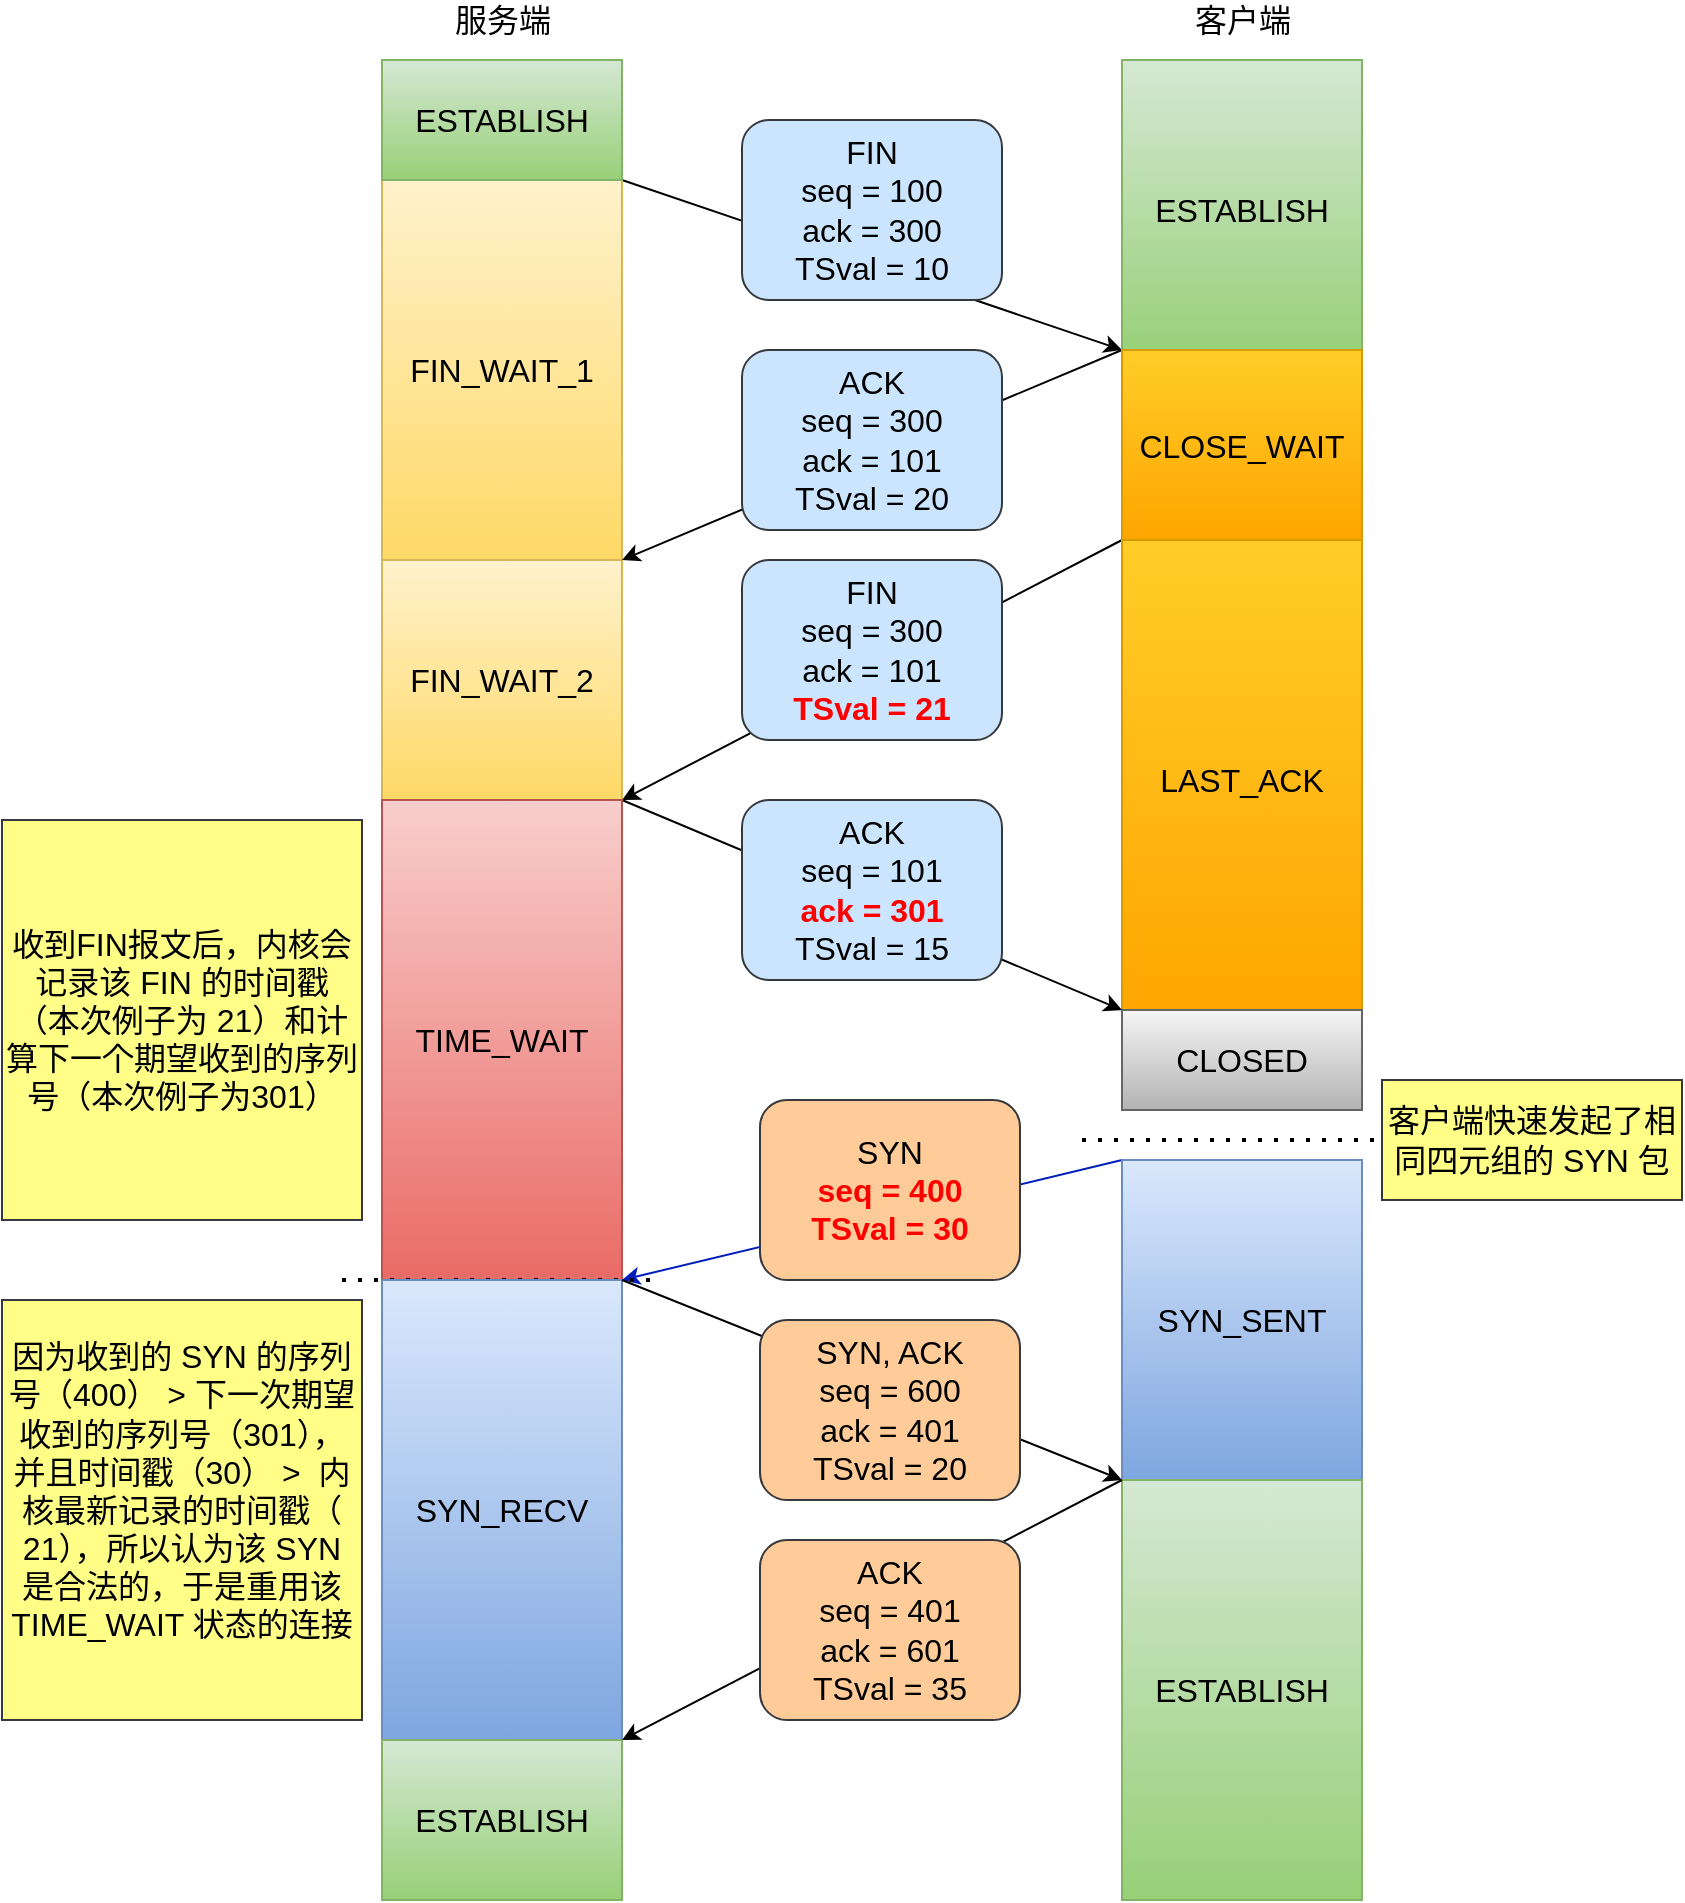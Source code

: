 <mxfile version="16.6.4" type="github">
  <diagram id="e69INXqZ6_CNVz-1TCj4" name="Page-1">
    <mxGraphModel dx="1773" dy="738" grid="1" gridSize="10" guides="1" tooltips="1" connect="1" arrows="1" fold="1" page="1" pageScale="1" pageWidth="827" pageHeight="1169" math="0" shadow="0">
      <root>
        <mxCell id="0" />
        <mxCell id="1" parent="0" />
        <mxCell id="cKJ2JlyV3HGCggCcHq7X-1" value="" style="rounded=0;orthogonalLoop=1;jettySize=auto;html=1;entryX=0;entryY=0;entryDx=0;entryDy=0;exitX=1;exitY=1;exitDx=0;exitDy=0;fontSize=16;" edge="1" parent="1" source="cKJ2JlyV3HGCggCcHq7X-5" target="cKJ2JlyV3HGCggCcHq7X-8">
          <mxGeometry relative="1" as="geometry" />
        </mxCell>
        <mxCell id="cKJ2JlyV3HGCggCcHq7X-2" value="&lt;span style=&quot;font-size: 16px;&quot;&gt;FIN_WAIT_1&lt;/span&gt;" style="rounded=0;whiteSpace=wrap;html=1;fontSize=16;fillColor=#fff2cc;gradientColor=#ffd966;strokeColor=#d6b656;" vertex="1" parent="1">
          <mxGeometry x="160" y="180" width="120" height="190" as="geometry" />
        </mxCell>
        <mxCell id="cKJ2JlyV3HGCggCcHq7X-3" value="&lt;span style=&quot;font-size: 16px;&quot;&gt;FIN_WAIT_2&lt;/span&gt;" style="rounded=0;whiteSpace=wrap;html=1;fontSize=16;fillColor=#fff2cc;gradientColor=#ffd966;strokeColor=#d6b656;" vertex="1" parent="1">
          <mxGeometry x="160" y="370" width="120" height="120" as="geometry" />
        </mxCell>
        <mxCell id="cKJ2JlyV3HGCggCcHq7X-4" value="ESTABLISH" style="rounded=0;whiteSpace=wrap;html=1;fontSize=16;fillColor=#d5e8d4;gradientColor=#97d077;strokeColor=#82b366;" vertex="1" parent="1">
          <mxGeometry x="530" y="120" width="120" height="150" as="geometry" />
        </mxCell>
        <mxCell id="cKJ2JlyV3HGCggCcHq7X-5" value="ESTABLISH" style="rounded=0;whiteSpace=wrap;html=1;fontSize=16;fillColor=#d5e8d4;strokeColor=#82b366;gradientColor=#97d077;" vertex="1" parent="1">
          <mxGeometry x="160" y="120" width="120" height="60" as="geometry" />
        </mxCell>
        <mxCell id="cKJ2JlyV3HGCggCcHq7X-6" value="" style="edgeStyle=none;rounded=0;orthogonalLoop=1;jettySize=auto;html=1;entryX=1;entryY=0;entryDx=0;entryDy=0;exitX=0;exitY=0;exitDx=0;exitDy=0;fontSize=16;" edge="1" parent="1" source="cKJ2JlyV3HGCggCcHq7X-8" target="cKJ2JlyV3HGCggCcHq7X-3">
          <mxGeometry relative="1" as="geometry" />
        </mxCell>
        <mxCell id="cKJ2JlyV3HGCggCcHq7X-7" value="FIN" style="edgeStyle=none;rounded=0;orthogonalLoop=1;jettySize=auto;html=1;entryX=1;entryY=1;entryDx=0;entryDy=0;exitX=0;exitY=1;exitDx=0;exitDy=0;fontSize=16;" edge="1" parent="1" source="cKJ2JlyV3HGCggCcHq7X-8" target="cKJ2JlyV3HGCggCcHq7X-3">
          <mxGeometry relative="1" as="geometry" />
        </mxCell>
        <mxCell id="cKJ2JlyV3HGCggCcHq7X-8" value="CLOSE_WAIT" style="rounded=0;whiteSpace=wrap;html=1;fontSize=16;fillColor=#ffcd28;gradientColor=#ffa500;strokeColor=#d79b00;" vertex="1" parent="1">
          <mxGeometry x="530" y="265" width="120" height="95" as="geometry" />
        </mxCell>
        <mxCell id="cKJ2JlyV3HGCggCcHq7X-9" value="LAST_ACK" style="rounded=0;whiteSpace=wrap;html=1;fontSize=16;fillColor=#ffcd28;gradientColor=#ffa500;strokeColor=#d79b00;" vertex="1" parent="1">
          <mxGeometry x="530" y="360" width="120" height="240" as="geometry" />
        </mxCell>
        <mxCell id="cKJ2JlyV3HGCggCcHq7X-10" value="CLOSED" style="rounded=0;whiteSpace=wrap;html=1;fontSize=16;fillColor=#f5f5f5;gradientColor=#b3b3b3;strokeColor=#666666;" vertex="1" parent="1">
          <mxGeometry x="530" y="595" width="120" height="50" as="geometry" />
        </mxCell>
        <mxCell id="cKJ2JlyV3HGCggCcHq7X-11" value="" style="edgeStyle=none;rounded=0;orthogonalLoop=1;jettySize=auto;html=1;entryX=0;entryY=0;entryDx=0;entryDy=0;exitX=1;exitY=0;exitDx=0;exitDy=0;fontSize=16;" edge="1" parent="1" source="cKJ2JlyV3HGCggCcHq7X-12" target="cKJ2JlyV3HGCggCcHq7X-10">
          <mxGeometry relative="1" as="geometry" />
        </mxCell>
        <mxCell id="cKJ2JlyV3HGCggCcHq7X-12" value="&lt;span style=&quot;font-size: 16px;&quot;&gt;TIME_WAIT&lt;/span&gt;" style="rounded=0;whiteSpace=wrap;html=1;fontSize=16;fillColor=#f8cecc;gradientColor=#ea6b66;strokeColor=#b85450;" vertex="1" parent="1">
          <mxGeometry x="160" y="490" width="120" height="240" as="geometry" />
        </mxCell>
        <mxCell id="cKJ2JlyV3HGCggCcHq7X-13" value="" style="edgeStyle=none;rounded=0;orthogonalLoop=1;jettySize=auto;html=1;entryX=1;entryY=1;entryDx=0;entryDy=0;exitX=0;exitY=0;exitDx=0;exitDy=0;fontSize=16;fillColor=#0050ef;strokeColor=#001DBC;fontStyle=1;fontColor=#0000FF;" edge="1" parent="1" source="cKJ2JlyV3HGCggCcHq7X-14" target="cKJ2JlyV3HGCggCcHq7X-12">
          <mxGeometry relative="1" as="geometry" />
        </mxCell>
        <mxCell id="cKJ2JlyV3HGCggCcHq7X-14" value="SYN_SENT" style="rounded=0;whiteSpace=wrap;html=1;fontSize=16;fillColor=#dae8fc;gradientColor=#7ea6e0;strokeColor=#6c8ebf;" vertex="1" parent="1">
          <mxGeometry x="530" y="670" width="120" height="160" as="geometry" />
        </mxCell>
        <mxCell id="cKJ2JlyV3HGCggCcHq7X-15" value="服务端" style="text;html=1;align=center;verticalAlign=middle;resizable=0;points=[];autosize=1;strokeColor=none;fillColor=none;fontSize=16;" vertex="1" parent="1">
          <mxGeometry x="190" y="90" width="60" height="20" as="geometry" />
        </mxCell>
        <mxCell id="cKJ2JlyV3HGCggCcHq7X-16" value="客户端" style="text;html=1;align=center;verticalAlign=middle;resizable=0;points=[];autosize=1;strokeColor=none;fillColor=none;fontSize=16;" vertex="1" parent="1">
          <mxGeometry x="560" y="90" width="60" height="20" as="geometry" />
        </mxCell>
        <mxCell id="cKJ2JlyV3HGCggCcHq7X-17" value="" style="endArrow=none;dashed=1;html=1;dashPattern=1 3;strokeWidth=2;rounded=0;fontSize=16;" edge="1" parent="1">
          <mxGeometry width="50" height="50" relative="1" as="geometry">
            <mxPoint x="510" y="660" as="sourcePoint" />
            <mxPoint x="670" y="660" as="targetPoint" />
          </mxGeometry>
        </mxCell>
        <mxCell id="cKJ2JlyV3HGCggCcHq7X-21" value="&lt;span style=&quot;font-size: 16px;&quot;&gt;FIN&lt;/span&gt;&lt;br style=&quot;font-size: 16px;&quot;&gt;&lt;span style=&quot;font-size: 16px;&quot;&gt;seq = 100&lt;/span&gt;&lt;br style=&quot;font-size: 16px;&quot;&gt;&lt;span style=&quot;font-size: 16px;&quot;&gt;ack = 300&lt;/span&gt;&lt;br style=&quot;font-size: 16px;&quot;&gt;&lt;span style=&quot;font-size: 16px;&quot;&gt;TSval = 10&lt;/span&gt;" style="rounded=1;whiteSpace=wrap;html=1;fontSize=16;fillColor=#cce5ff;strokeColor=#36393d;fontColor=default;labelBackgroundColor=none;" vertex="1" parent="1">
          <mxGeometry x="340" y="150" width="130" height="90" as="geometry" />
        </mxCell>
        <mxCell id="cKJ2JlyV3HGCggCcHq7X-22" value="&lt;font face=&quot;helvetica&quot; style=&quot;font-size: 16px&quot;&gt;&lt;span style=&quot;font-size: 16px&quot;&gt;FIN&lt;/span&gt;&lt;/font&gt;&lt;br style=&quot;font-size: 16px ; font-family: &amp;#34;helvetica&amp;#34;&quot;&gt;&lt;span style=&quot;font-size: 16px ; font-family: &amp;#34;helvetica&amp;#34;&quot;&gt;seq = 300&lt;/span&gt;&lt;br style=&quot;font-size: 16px ; font-family: &amp;#34;helvetica&amp;#34;&quot;&gt;&lt;span style=&quot;font-size: 16px ; font-family: &amp;#34;helvetica&amp;#34;&quot;&gt;ack = 101&lt;/span&gt;&lt;br style=&quot;font-size: 16px ; font-family: &amp;#34;helvetica&amp;#34;&quot;&gt;&lt;span style=&quot;font-size: 16px ; font-family: &amp;#34;helvetica&amp;#34;&quot;&gt;&lt;font color=&quot;#ff0000&quot;&gt;&lt;b&gt;TSval = 21&lt;/b&gt;&lt;/font&gt;&lt;/span&gt;" style="rounded=1;whiteSpace=wrap;html=1;fontSize=16;fillColor=#cce5ff;strokeColor=#36393d;labelBackgroundColor=none;" vertex="1" parent="1">
          <mxGeometry x="340" y="370" width="130" height="90" as="geometry" />
        </mxCell>
        <mxCell id="cKJ2JlyV3HGCggCcHq7X-23" value="&lt;font face=&quot;helvetica&quot; style=&quot;font-size: 16px;&quot;&gt;&lt;span style=&quot;font-size: 16px;&quot;&gt;ACK&lt;/span&gt;&lt;/font&gt;&lt;br style=&quot;font-size: 16px; font-family: helvetica;&quot;&gt;&lt;span style=&quot;font-size: 16px; font-family: helvetica;&quot;&gt;seq = 300&lt;/span&gt;&lt;br style=&quot;font-size: 16px; font-family: helvetica;&quot;&gt;&lt;span style=&quot;font-size: 16px; font-family: helvetica;&quot;&gt;ack = 101&lt;/span&gt;&lt;br style=&quot;font-size: 16px; font-family: helvetica;&quot;&gt;&lt;span style=&quot;font-size: 16px; font-family: helvetica;&quot;&gt;TSval = 20&lt;/span&gt;" style="rounded=1;whiteSpace=wrap;html=1;fontSize=16;fillColor=#cce5ff;strokeColor=#36393d;labelBackgroundColor=none;" vertex="1" parent="1">
          <mxGeometry x="340" y="265" width="130" height="90" as="geometry" />
        </mxCell>
        <mxCell id="cKJ2JlyV3HGCggCcHq7X-27" value="&lt;font face=&quot;helvetica&quot; style=&quot;font-size: 16px&quot;&gt;&lt;span style=&quot;font-size: 16px&quot;&gt;ACK&lt;/span&gt;&lt;/font&gt;&lt;br style=&quot;font-size: 16px ; font-family: &amp;#34;helvetica&amp;#34;&quot;&gt;&lt;span style=&quot;font-size: 16px ; font-family: &amp;#34;helvetica&amp;#34;&quot;&gt;seq = 101&lt;/span&gt;&lt;br style=&quot;font-size: 16px ; font-family: &amp;#34;helvetica&amp;#34;&quot;&gt;&lt;span style=&quot;font-size: 16px ; font-family: &amp;#34;helvetica&amp;#34;&quot;&gt;&lt;b&gt;&lt;font color=&quot;#ff0000&quot;&gt;ack = 301&lt;/font&gt;&lt;/b&gt;&lt;/span&gt;&lt;br style=&quot;font-size: 16px ; font-family: &amp;#34;helvetica&amp;#34;&quot;&gt;&lt;span style=&quot;font-size: 16px ; font-family: &amp;#34;helvetica&amp;#34;&quot;&gt;TSval = 15&lt;/span&gt;" style="rounded=1;whiteSpace=wrap;html=1;fontSize=16;labelBackgroundColor=none;fillColor=#cce5ff;strokeColor=#36393d;" vertex="1" parent="1">
          <mxGeometry x="340" y="490" width="130" height="90" as="geometry" />
        </mxCell>
        <mxCell id="cKJ2JlyV3HGCggCcHq7X-28" value="&lt;font face=&quot;helvetica&quot; style=&quot;font-size: 16px&quot;&gt;&lt;span style=&quot;font-size: 16px&quot;&gt;SYN&lt;/span&gt;&lt;/font&gt;&lt;br style=&quot;font-size: 16px ; font-family: &amp;#34;helvetica&amp;#34;&quot;&gt;&lt;span style=&quot;font-size: 16px ; font-family: &amp;#34;helvetica&amp;#34;&quot;&gt;&lt;b&gt;&lt;font color=&quot;#ff0000&quot;&gt;seq = 400&lt;/font&gt;&lt;/b&gt;&lt;/span&gt;&lt;br style=&quot;font-size: 16px ; font-family: &amp;#34;helvetica&amp;#34;&quot;&gt;&lt;span style=&quot;font-size: 16px ; font-family: &amp;#34;helvetica&amp;#34;&quot;&gt;&lt;b&gt;&lt;font color=&quot;#ff0000&quot;&gt;TSval = 30&lt;/font&gt;&lt;/b&gt;&lt;/span&gt;" style="rounded=1;whiteSpace=wrap;html=1;fontSize=16;fillColor=#ffcc99;strokeColor=#36393d;labelBackgroundColor=none;" vertex="1" parent="1">
          <mxGeometry x="349" y="640" width="130" height="90" as="geometry" />
        </mxCell>
        <mxCell id="cKJ2JlyV3HGCggCcHq7X-32" value="" style="endArrow=none;dashed=1;html=1;dashPattern=1 3;strokeWidth=2;rounded=0;fontSize=16;" edge="1" parent="1">
          <mxGeometry width="50" height="50" relative="1" as="geometry">
            <mxPoint x="140" y="730" as="sourcePoint" />
            <mxPoint x="300" y="730" as="targetPoint" />
          </mxGeometry>
        </mxCell>
        <mxCell id="cKJ2JlyV3HGCggCcHq7X-33" value="SYN_RECV" style="rounded=0;whiteSpace=wrap;html=1;fontSize=16;fillColor=#dae8fc;gradientColor=#7ea6e0;strokeColor=#6c8ebf;" vertex="1" parent="1">
          <mxGeometry x="160" y="730" width="120" height="230" as="geometry" />
        </mxCell>
        <mxCell id="cKJ2JlyV3HGCggCcHq7X-34" value="" style="edgeStyle=none;rounded=0;orthogonalLoop=1;jettySize=auto;html=1;entryX=0;entryY=1;entryDx=0;entryDy=0;exitX=1;exitY=0;exitDx=0;exitDy=0;fontSize=16;" edge="1" parent="1" target="cKJ2JlyV3HGCggCcHq7X-14">
          <mxGeometry relative="1" as="geometry">
            <mxPoint x="280" y="730" as="sourcePoint" />
            <mxPoint x="530" y="835" as="targetPoint" />
          </mxGeometry>
        </mxCell>
        <mxCell id="cKJ2JlyV3HGCggCcHq7X-36" value="&lt;font face=&quot;helvetica&quot; style=&quot;font-size: 16px;&quot;&gt;&lt;span style=&quot;font-size: 16px;&quot;&gt;SYN, ACK&lt;/span&gt;&lt;/font&gt;&lt;br style=&quot;font-size: 16px; font-family: helvetica;&quot;&gt;&lt;span style=&quot;font-size: 16px; font-family: helvetica;&quot;&gt;seq = 600&lt;br style=&quot;font-size: 16px;&quot;&gt;&lt;/span&gt;&lt;span style=&quot;font-family: helvetica; font-size: 16px;&quot;&gt;ack = 401&lt;/span&gt;&lt;br style=&quot;font-size: 16px; font-family: helvetica;&quot;&gt;&lt;span style=&quot;font-size: 16px; font-family: helvetica;&quot;&gt;TSval = 20&lt;/span&gt;" style="rounded=1;whiteSpace=wrap;html=1;fontSize=16;fillColor=#ffcc99;strokeColor=#36393d;labelBackgroundColor=none;" vertex="1" parent="1">
          <mxGeometry x="349" y="750" width="130" height="90" as="geometry" />
        </mxCell>
        <mxCell id="cKJ2JlyV3HGCggCcHq7X-38" value="ESTABLISH" style="rounded=0;whiteSpace=wrap;html=1;fontSize=16;fillColor=#d5e8d4;gradientColor=#97d077;strokeColor=#82b366;" vertex="1" parent="1">
          <mxGeometry x="530" y="830" width="120" height="210" as="geometry" />
        </mxCell>
        <mxCell id="cKJ2JlyV3HGCggCcHq7X-39" value="ESTABLISH" style="rounded=0;whiteSpace=wrap;html=1;fontSize=16;fillColor=#d5e8d4;gradientColor=#97d077;strokeColor=#82b366;" vertex="1" parent="1">
          <mxGeometry x="160" y="960" width="120" height="80" as="geometry" />
        </mxCell>
        <mxCell id="cKJ2JlyV3HGCggCcHq7X-40" value="" style="edgeStyle=none;rounded=0;orthogonalLoop=1;jettySize=auto;html=1;entryX=1;entryY=1;entryDx=0;entryDy=0;exitX=0;exitY=1;exitDx=0;exitDy=0;fontSize=16;" edge="1" parent="1">
          <mxGeometry relative="1" as="geometry">
            <mxPoint x="530" y="830" as="sourcePoint" />
            <mxPoint x="280" y="960" as="targetPoint" />
          </mxGeometry>
        </mxCell>
        <mxCell id="cKJ2JlyV3HGCggCcHq7X-41" value="&lt;font face=&quot;helvetica&quot; style=&quot;font-size: 16px&quot;&gt;&lt;span style=&quot;font-size: 16px&quot;&gt;ACK&lt;/span&gt;&lt;/font&gt;&lt;br style=&quot;font-size: 16px ; font-family: &amp;#34;helvetica&amp;#34;&quot;&gt;&lt;span style=&quot;font-size: 16px ; font-family: &amp;#34;helvetica&amp;#34;&quot;&gt;seq = 401&lt;br style=&quot;font-size: 16px&quot;&gt;&lt;/span&gt;&lt;span style=&quot;font-family: &amp;#34;helvetica&amp;#34; ; font-size: 16px&quot;&gt;ack = 601&lt;/span&gt;&lt;br style=&quot;font-size: 16px ; font-family: &amp;#34;helvetica&amp;#34;&quot;&gt;&lt;span style=&quot;font-size: 16px ; font-family: &amp;#34;helvetica&amp;#34;&quot;&gt;TSval = 35&lt;/span&gt;" style="rounded=1;whiteSpace=wrap;html=1;fontSize=16;fillColor=#ffcc99;strokeColor=#36393d;labelBackgroundColor=none;" vertex="1" parent="1">
          <mxGeometry x="349" y="860" width="130" height="90" as="geometry" />
        </mxCell>
        <mxCell id="cKJ2JlyV3HGCggCcHq7X-42" value="客户端快速发起了相同四元组的 SYN 包" style="rounded=0;whiteSpace=wrap;html=1;fontSize=16;fillColor=#ffff88;strokeColor=#36393d;" vertex="1" parent="1">
          <mxGeometry x="660" y="630" width="150" height="60" as="geometry" />
        </mxCell>
        <mxCell id="cKJ2JlyV3HGCggCcHq7X-43" value="因为收到的 SYN 的序列号（400） &amp;gt; 下一次期望收到的序列号（301），并且时间戳（30） &amp;gt; &amp;nbsp;内核最新记录的时间戳（ 21），所以认为该 SYN 是合法的，于是重用该 TIME_WAIT 状态的连接&lt;br&gt;&amp;nbsp;" style="rounded=0;whiteSpace=wrap;html=1;fontSize=16;fillColor=#ffff88;strokeColor=#36393d;" vertex="1" parent="1">
          <mxGeometry x="-30" y="740" width="180" height="210" as="geometry" />
        </mxCell>
        <mxCell id="cKJ2JlyV3HGCggCcHq7X-46" value="收到FIN报文后，内核会记录该 FIN 的时间戳（本次例子为 21）和计算下一个期望收到的序列号（本次例子为301）" style="rounded=0;whiteSpace=wrap;html=1;labelBackgroundColor=none;fontSize=16;fillColor=#ffff88;strokeColor=#36393d;" vertex="1" parent="1">
          <mxGeometry x="-30" y="500" width="180" height="200" as="geometry" />
        </mxCell>
      </root>
    </mxGraphModel>
  </diagram>
</mxfile>
